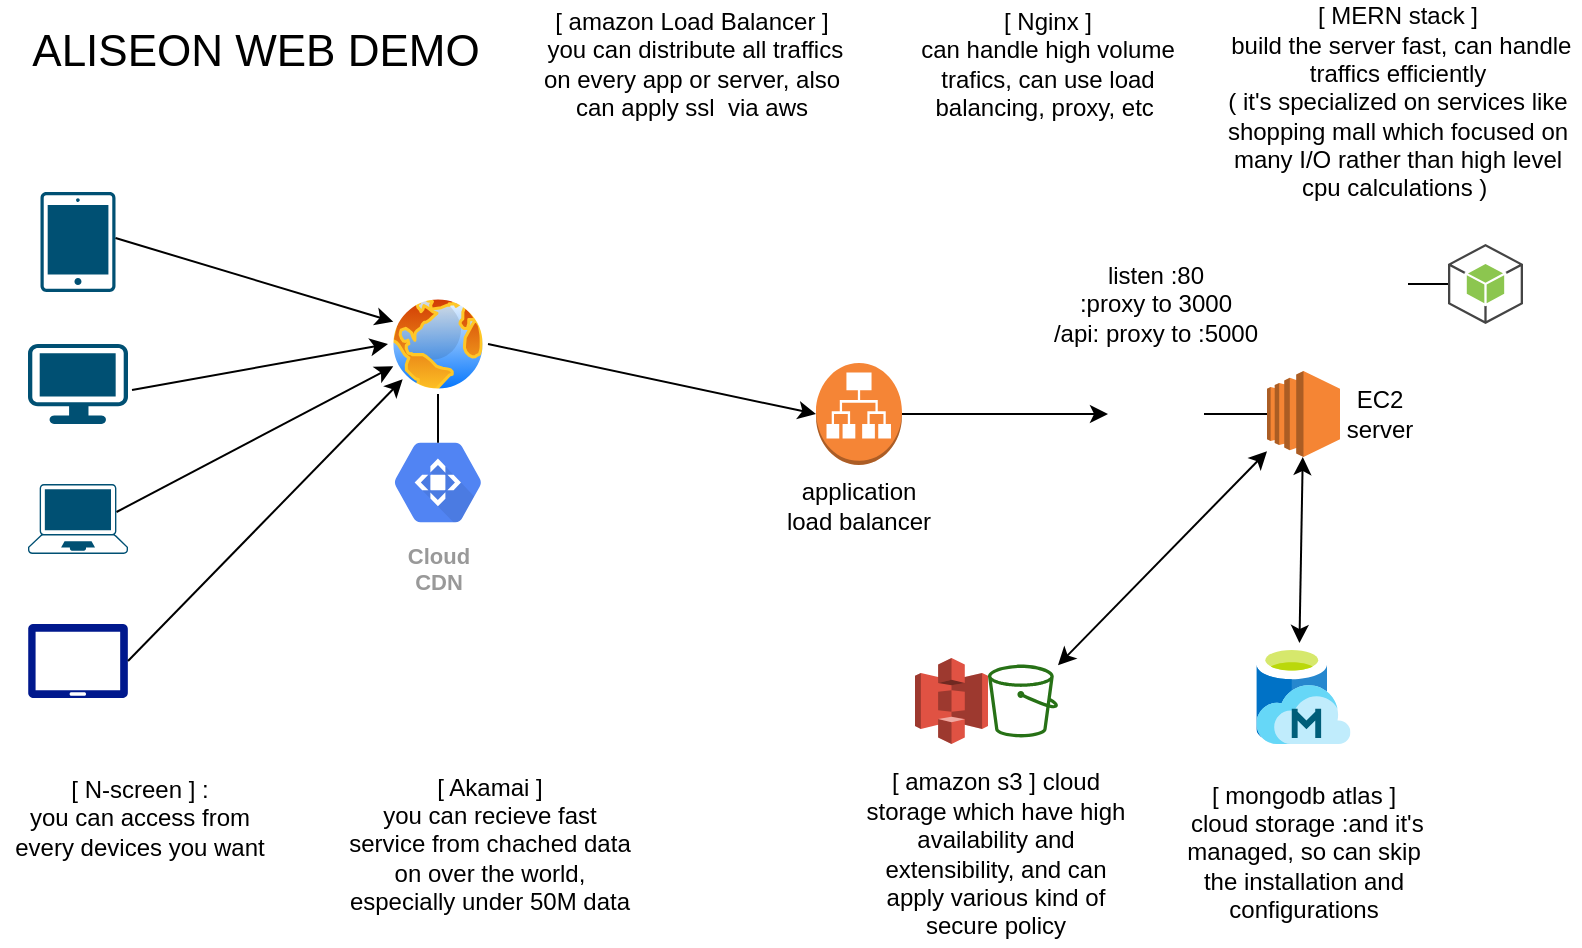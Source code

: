 <mxfile version="14.8.0" type="github">
  <diagram id="JmtXC3KNYKc-si2XV-58" name="Page-1">
    <mxGraphModel dx="1422" dy="794" grid="1" gridSize="10" guides="1" tooltips="1" connect="1" arrows="1" fold="1" page="1" pageScale="1" pageWidth="827" pageHeight="1169" math="0" shadow="0">
      <root>
        <mxCell id="0" />
        <mxCell id="1" parent="0" />
        <mxCell id="gwNynlul9ihLpbrJon8_-7" value="" style="points=[[0.13,0.02,0],[0.5,0,0],[0.87,0.02,0],[0.885,0.4,0],[0.985,0.985,0],[0.5,1,0],[0.015,0.985,0],[0.115,0.4,0]];verticalLabelPosition=bottom;html=1;verticalAlign=top;aspect=fixed;align=center;pointerEvents=1;shape=mxgraph.cisco19.laptop;fillColor=#005073;strokeColor=none;" parent="1" vertex="1">
          <mxGeometry x="34" y="256" width="50" height="35" as="geometry" />
        </mxCell>
        <mxCell id="gwNynlul9ihLpbrJon8_-8" value="" style="points=[[0.03,0.03,0],[0.5,0,0],[0.97,0.03,0],[1,0.4,0],[0.97,0.745,0],[0.5,1,0],[0.03,0.745,0],[0,0.4,0]];verticalLabelPosition=bottom;html=1;verticalAlign=top;aspect=fixed;align=center;pointerEvents=1;shape=mxgraph.cisco19.workstation;fillColor=#005073;strokeColor=none;" parent="1" vertex="1">
          <mxGeometry x="34" y="186" width="50" height="40" as="geometry" />
        </mxCell>
        <mxCell id="gwNynlul9ihLpbrJon8_-9" value="" style="points=[[0.015,0.015,0],[0.985,0.015,0],[0.985,0.985,0],[0.015,0.985,0],[0.25,0,0],[0.5,0,0],[0.75,0,0],[1,0.25,0],[1,0.5,0],[1,0.75,0],[0.75,1,0],[0.5,1,0],[0.25,1,0],[0,0.75,0],[0,0.5,0],[0,0.25,0]];verticalLabelPosition=bottom;html=1;verticalAlign=top;aspect=fixed;align=center;pointerEvents=1;shape=mxgraph.cisco19.handheld;fillColor=#005073;strokeColor=none;" parent="1" vertex="1">
          <mxGeometry x="40.25" y="110" width="37.5" height="50" as="geometry" />
        </mxCell>
        <mxCell id="gwNynlul9ihLpbrJon8_-11" value="" style="aspect=fixed;pointerEvents=1;shadow=0;dashed=0;html=1;strokeColor=none;labelPosition=center;verticalLabelPosition=bottom;verticalAlign=top;align=center;fillColor=#00188D;shape=mxgraph.azure.tablet;" parent="1" vertex="1">
          <mxGeometry x="34" y="326" width="50" height="37" as="geometry" />
        </mxCell>
        <mxCell id="gwNynlul9ihLpbrJon8_-13" value="" style="aspect=fixed;perimeter=ellipsePerimeter;html=1;align=center;shadow=0;dashed=0;spacingTop=3;image;image=img/lib/active_directory/internet_globe.svg;" parent="1" vertex="1">
          <mxGeometry x="214" y="161" width="50" height="50" as="geometry" />
        </mxCell>
        <mxCell id="gwNynlul9ihLpbrJon8_-15" value="" style="shape=image;html=1;verticalAlign=top;verticalLabelPosition=bottom;labelBackgroundColor=#ffffff;imageAspect=0;aspect=fixed;image=https://cdn4.iconfinder.com/data/icons/logos-brands-5/24/nginx-128.png" parent="1" vertex="1">
          <mxGeometry x="574" y="197" width="48" height="48" as="geometry" />
        </mxCell>
        <mxCell id="gwNynlul9ihLpbrJon8_-16" value="" style="outlineConnect=0;dashed=0;verticalLabelPosition=bottom;verticalAlign=top;align=center;html=1;shape=mxgraph.aws3.ec2;fillColor=#F58534;gradientColor=none;" parent="1" vertex="1">
          <mxGeometry x="653.5" y="199.5" width="36.5" height="43" as="geometry" />
        </mxCell>
        <mxCell id="gwNynlul9ihLpbrJon8_-17" value="" style="shape=image;html=1;verticalAlign=top;verticalLabelPosition=bottom;labelBackgroundColor=#ffffff;imageAspect=0;aspect=fixed;image=https://cdn4.iconfinder.com/data/icons/logos-3/512/mongodb-2-128.png" parent="1" vertex="1">
          <mxGeometry x="690" y="336" width="48" height="48" as="geometry" />
        </mxCell>
        <mxCell id="gwNynlul9ihLpbrJon8_-19" value="" style="aspect=fixed;html=1;points=[];align=center;image;fontSize=12;image=img/lib/mscae/Managed_Databases.svg;" parent="1" vertex="1">
          <mxGeometry x="648.25" y="336" width="47" height="50" as="geometry" />
        </mxCell>
        <mxCell id="gwNynlul9ihLpbrJon8_-20" value="" style="outlineConnect=0;dashed=0;verticalLabelPosition=bottom;verticalAlign=top;align=center;html=1;shape=mxgraph.aws3.s3;fillColor=#E05243;gradientColor=none;" parent="1" vertex="1">
          <mxGeometry x="477.5" y="343" width="36.5" height="43" as="geometry" />
        </mxCell>
        <mxCell id="gwNynlul9ihLpbrJon8_-21" value="" style="outlineConnect=0;fontColor=#232F3E;gradientColor=none;fillColor=#277116;strokeColor=none;dashed=0;verticalLabelPosition=bottom;verticalAlign=top;align=center;html=1;fontSize=12;fontStyle=0;aspect=fixed;pointerEvents=1;shape=mxgraph.aws4.bucket;" parent="1" vertex="1">
          <mxGeometry x="514" y="346.3" width="35" height="36.4" as="geometry" />
        </mxCell>
        <mxCell id="gwNynlul9ihLpbrJon8_-25" value="Cloud&#xa;CDN" style="html=1;fillColor=#5184F3;strokeColor=none;verticalAlign=top;labelPosition=center;verticalLabelPosition=bottom;align=center;spacingTop=-6;fontSize=11;fontStyle=1;fontColor=#999999;shape=mxgraph.gcp2.hexIcon;prIcon=cloud_cdn" parent="1" vertex="1">
          <mxGeometry x="206" y="226" width="66" height="58.5" as="geometry" />
        </mxCell>
        <mxCell id="gwNynlul9ihLpbrJon8_-26" value="[ Akamai ]&lt;br&gt;you can recieve fast service from chached data on over the world, especially under 50M data" style="text;html=1;strokeColor=none;fillColor=none;align=center;verticalAlign=middle;whiteSpace=wrap;rounded=0;" parent="1" vertex="1">
          <mxGeometry x="190" y="402" width="150" height="68" as="geometry" />
        </mxCell>
        <mxCell id="Tq353sXl2KkIvjmvmrAU-4" value="" style="endArrow=classic;html=1;exitX=1;exitY=0.5;exitDx=0;exitDy=0;exitPerimeter=0;entryX=0;entryY=0.25;entryDx=0;entryDy=0;" edge="1" parent="1" target="gwNynlul9ihLpbrJon8_-13">
          <mxGeometry width="50" height="50" relative="1" as="geometry">
            <mxPoint x="77.75" y="133" as="sourcePoint" />
            <mxPoint x="164" y="79" as="targetPoint" />
          </mxGeometry>
        </mxCell>
        <mxCell id="Tq353sXl2KkIvjmvmrAU-5" value="" style="endArrow=classic;html=1;exitX=1.04;exitY=0.575;exitDx=0;exitDy=0;exitPerimeter=0;entryX=0;entryY=0.5;entryDx=0;entryDy=0;" edge="1" parent="1" source="gwNynlul9ihLpbrJon8_-8" target="gwNynlul9ihLpbrJon8_-13">
          <mxGeometry width="50" height="50" relative="1" as="geometry">
            <mxPoint x="104" y="231" as="sourcePoint" />
            <mxPoint x="154" y="181" as="targetPoint" />
          </mxGeometry>
        </mxCell>
        <mxCell id="Tq353sXl2KkIvjmvmrAU-6" value="" style="endArrow=classic;html=1;exitX=0.885;exitY=0.4;exitDx=0;exitDy=0;exitPerimeter=0;entryX=0;entryY=0.75;entryDx=0;entryDy=0;" edge="1" parent="1" source="gwNynlul9ihLpbrJon8_-7" target="gwNynlul9ihLpbrJon8_-13">
          <mxGeometry width="50" height="50" relative="1" as="geometry">
            <mxPoint x="84" y="276" as="sourcePoint" />
            <mxPoint x="134" y="226" as="targetPoint" />
          </mxGeometry>
        </mxCell>
        <mxCell id="Tq353sXl2KkIvjmvmrAU-8" value="" style="endArrow=classic;html=1;exitX=1;exitY=0.5;exitDx=0;exitDy=0;exitPerimeter=0;entryX=0;entryY=1;entryDx=0;entryDy=0;" edge="1" parent="1" source="gwNynlul9ihLpbrJon8_-11" target="gwNynlul9ihLpbrJon8_-13">
          <mxGeometry width="50" height="50" relative="1" as="geometry">
            <mxPoint x="94" y="341" as="sourcePoint" />
            <mxPoint x="202" y="196" as="targetPoint" />
          </mxGeometry>
        </mxCell>
        <mxCell id="Tq353sXl2KkIvjmvmrAU-9" value="" style="endArrow=none;html=1;exitX=0.5;exitY=0.16;exitDx=0;exitDy=0;exitPerimeter=0;entryX=0.5;entryY=1;entryDx=0;entryDy=0;" edge="1" parent="1" source="gwNynlul9ihLpbrJon8_-25" target="gwNynlul9ihLpbrJon8_-13">
          <mxGeometry width="50" height="50" relative="1" as="geometry">
            <mxPoint x="264" y="216" as="sourcePoint" />
            <mxPoint x="314" y="166" as="targetPoint" />
          </mxGeometry>
        </mxCell>
        <mxCell id="Tq353sXl2KkIvjmvmrAU-10" value="" style="endArrow=none;html=1;entryX=0;entryY=0.5;entryDx=0;entryDy=0;entryPerimeter=0;exitX=1;exitY=0.5;exitDx=0;exitDy=0;" edge="1" parent="1" source="gwNynlul9ihLpbrJon8_-15" target="gwNynlul9ihLpbrJon8_-16">
          <mxGeometry width="50" height="50" relative="1" as="geometry">
            <mxPoint x="634" y="221" as="sourcePoint" />
            <mxPoint x="674" y="176" as="targetPoint" />
          </mxGeometry>
        </mxCell>
        <mxCell id="Tq353sXl2KkIvjmvmrAU-11" value="" style="outlineConnect=0;dashed=0;verticalLabelPosition=bottom;verticalAlign=top;align=center;html=1;shape=mxgraph.aws3.application_load_balancer;fillColor=#F58536;gradientColor=none;" vertex="1" parent="1">
          <mxGeometry x="428" y="195.5" width="43" height="51" as="geometry" />
        </mxCell>
        <mxCell id="Tq353sXl2KkIvjmvmrAU-13" value="" style="shape=image;html=1;verticalAlign=top;verticalLabelPosition=bottom;labelBackgroundColor=#ffffff;imageAspect=0;aspect=fixed;image=https://cdn2.iconfinder.com/data/icons/whcompare-servers-web-hosting/50/ssl-certificate-128.png" vertex="1" parent="1">
          <mxGeometry x="454" y="166.5" width="27" height="28" as="geometry" />
        </mxCell>
        <mxCell id="Tq353sXl2KkIvjmvmrAU-14" value="" style="shape=image;html=1;verticalAlign=top;verticalLabelPosition=bottom;labelBackgroundColor=#ffffff;imageAspect=0;aspect=fixed;image=https://cdn2.iconfinder.com/data/icons/whcompare-servers-web-hosting/50/ssl-certificate-128.png" vertex="1" parent="1">
          <mxGeometry x="264" y="241.25" width="28" height="28" as="geometry" />
        </mxCell>
        <mxCell id="Tq353sXl2KkIvjmvmrAU-19" value="" style="endArrow=classic;startArrow=classic;html=1;" edge="1" parent="1" source="gwNynlul9ihLpbrJon8_-21" target="gwNynlul9ihLpbrJon8_-16">
          <mxGeometry width="50" height="50" relative="1" as="geometry">
            <mxPoint x="554" y="516" as="sourcePoint" />
            <mxPoint x="604" y="466" as="targetPoint" />
          </mxGeometry>
        </mxCell>
        <mxCell id="Tq353sXl2KkIvjmvmrAU-20" value="" style="endArrow=classic;startArrow=classic;html=1;exitX=0.457;exitY=-0.01;exitDx=0;exitDy=0;exitPerimeter=0;" edge="1" parent="1" source="gwNynlul9ihLpbrJon8_-19" target="gwNynlul9ihLpbrJon8_-16">
          <mxGeometry width="50" height="50" relative="1" as="geometry">
            <mxPoint x="634" y="306" as="sourcePoint" />
            <mxPoint x="684" y="256" as="targetPoint" />
          </mxGeometry>
        </mxCell>
        <mxCell id="Tq353sXl2KkIvjmvmrAU-21" value="" style="endArrow=classic;html=1;exitX=1;exitY=0.5;exitDx=0;exitDy=0;entryX=0;entryY=0.5;entryDx=0;entryDy=0;entryPerimeter=0;" edge="1" parent="1" source="gwNynlul9ihLpbrJon8_-13" target="Tq353sXl2KkIvjmvmrAU-11">
          <mxGeometry width="50" height="50" relative="1" as="geometry">
            <mxPoint x="264" y="191.5" as="sourcePoint" />
            <mxPoint x="314" y="141.5" as="targetPoint" />
          </mxGeometry>
        </mxCell>
        <mxCell id="Tq353sXl2KkIvjmvmrAU-22" value="" style="endArrow=classic;html=1;entryX=0;entryY=0.5;entryDx=0;entryDy=0;exitX=1;exitY=0.5;exitDx=0;exitDy=0;exitPerimeter=0;" edge="1" parent="1" source="Tq353sXl2KkIvjmvmrAU-11" target="gwNynlul9ihLpbrJon8_-15">
          <mxGeometry width="50" height="50" relative="1" as="geometry">
            <mxPoint x="524" y="226" as="sourcePoint" />
            <mxPoint x="574" y="176" as="targetPoint" />
          </mxGeometry>
        </mxCell>
        <mxCell id="Tq353sXl2KkIvjmvmrAU-23" value="[ amazon s3 ] cloud storage which have high availability and extensibility, and can apply various kind of secure policy" style="text;html=1;strokeColor=none;fillColor=none;align=center;verticalAlign=middle;whiteSpace=wrap;rounded=0;" vertex="1" parent="1">
          <mxGeometry x="446" y="395" width="144" height="92" as="geometry" />
        </mxCell>
        <mxCell id="Tq353sXl2KkIvjmvmrAU-24" value="application load balancer" style="text;html=1;strokeColor=none;fillColor=none;align=center;verticalAlign=middle;whiteSpace=wrap;rounded=0;" vertex="1" parent="1">
          <mxGeometry x="410" y="246.5" width="79" height="40" as="geometry" />
        </mxCell>
        <mxCell id="Tq353sXl2KkIvjmvmrAU-25" value="EC2 server" style="text;html=1;strokeColor=none;fillColor=none;align=center;verticalAlign=middle;whiteSpace=wrap;rounded=0;" vertex="1" parent="1">
          <mxGeometry x="690" y="211" width="40" height="20" as="geometry" />
        </mxCell>
        <mxCell id="Tq353sXl2KkIvjmvmrAU-26" value="listen :80&lt;br&gt;:proxy to 3000&lt;br&gt;/api: proxy to :5000" style="text;html=1;strokeColor=none;fillColor=none;align=center;verticalAlign=middle;whiteSpace=wrap;rounded=0;" vertex="1" parent="1">
          <mxGeometry x="541" y="156" width="114" height="20" as="geometry" />
        </mxCell>
        <mxCell id="Tq353sXl2KkIvjmvmrAU-27" value="" style="shape=image;html=1;verticalAlign=top;verticalLabelPosition=bottom;labelBackgroundColor=#ffffff;imageAspect=0;aspect=fixed;image=https://cdn0.iconfinder.com/data/icons/logos-brands-in-colors/128/react_color-128.png" vertex="1" parent="1">
          <mxGeometry x="684" y="136" width="40" height="40" as="geometry" />
        </mxCell>
        <mxCell id="Tq353sXl2KkIvjmvmrAU-28" value="" style="outlineConnect=0;dashed=0;verticalLabelPosition=bottom;verticalAlign=top;align=center;html=1;shape=mxgraph.aws3.android;fillColor=#8CC64F;gradientColor=none;" vertex="1" parent="1">
          <mxGeometry x="744" y="136" width="37.5" height="40" as="geometry" />
        </mxCell>
        <mxCell id="Tq353sXl2KkIvjmvmrAU-29" value="" style="endArrow=none;html=1;exitX=1;exitY=0.5;exitDx=0;exitDy=0;entryX=0;entryY=0.5;entryDx=0;entryDy=0;entryPerimeter=0;" edge="1" parent="1" source="Tq353sXl2KkIvjmvmrAU-27" target="Tq353sXl2KkIvjmvmrAU-28">
          <mxGeometry width="50" height="50" relative="1" as="geometry">
            <mxPoint x="404" y="416" as="sourcePoint" />
            <mxPoint x="454" y="366" as="targetPoint" />
          </mxGeometry>
        </mxCell>
        <mxCell id="Tq353sXl2KkIvjmvmrAU-32" value="[ N-screen ] :&lt;br&gt;you can access from every devices you want" style="text;html=1;strokeColor=none;fillColor=none;align=center;verticalAlign=middle;whiteSpace=wrap;rounded=0;" vertex="1" parent="1">
          <mxGeometry x="20" y="402" width="140" height="42" as="geometry" />
        </mxCell>
        <mxCell id="Tq353sXl2KkIvjmvmrAU-33" value="[ mongodb atlas ]&lt;br&gt;&amp;nbsp;cloud storage :and it&#39;s managed, so can skip the installation and configurations" style="text;html=1;strokeColor=none;fillColor=none;align=center;verticalAlign=middle;whiteSpace=wrap;rounded=0;" vertex="1" parent="1">
          <mxGeometry x="610.94" y="395" width="121.62" height="90" as="geometry" />
        </mxCell>
        <mxCell id="Tq353sXl2KkIvjmvmrAU-34" value="[ amazon Load Balancer ]&lt;br&gt;&amp;nbsp;you can distribute all traffics on every app or server, also can apply ssl&amp;nbsp; via aws" style="text;html=1;strokeColor=none;fillColor=none;align=center;verticalAlign=middle;whiteSpace=wrap;rounded=0;" vertex="1" parent="1">
          <mxGeometry x="286" y="20" width="160" height="51" as="geometry" />
        </mxCell>
        <mxCell id="Tq353sXl2KkIvjmvmrAU-35" value="[ MERN stack ]&lt;br&gt;&amp;nbsp;build the server fast, can handle traffics efficiently&lt;br&gt;( it&#39;s specialized on services like shopping mall which focused on many I/O rather than high level cpu calculations )&amp;nbsp;" style="text;html=1;strokeColor=none;fillColor=none;align=center;verticalAlign=middle;whiteSpace=wrap;rounded=0;" vertex="1" parent="1">
          <mxGeometry x="628" y="20" width="182" height="90" as="geometry" />
        </mxCell>
        <mxCell id="Tq353sXl2KkIvjmvmrAU-36" value="[ Nginx ]&lt;br&gt;can handle high volume trafics, can use load balancing, proxy, etc&amp;nbsp;" style="text;html=1;strokeColor=none;fillColor=none;align=center;verticalAlign=middle;whiteSpace=wrap;rounded=0;" vertex="1" parent="1">
          <mxGeometry x="463.5" y="20" width="160" height="51" as="geometry" />
        </mxCell>
        <mxCell id="Tq353sXl2KkIvjmvmrAU-37" value="&lt;span style=&quot;font-size: 22px&quot;&gt;ALISEON WEB DEMO&lt;/span&gt;" style="text;html=1;strokeColor=none;fillColor=none;align=center;verticalAlign=middle;whiteSpace=wrap;rounded=0;" vertex="1" parent="1">
          <mxGeometry x="26.25" y="20" width="243.75" height="40" as="geometry" />
        </mxCell>
      </root>
    </mxGraphModel>
  </diagram>
</mxfile>
